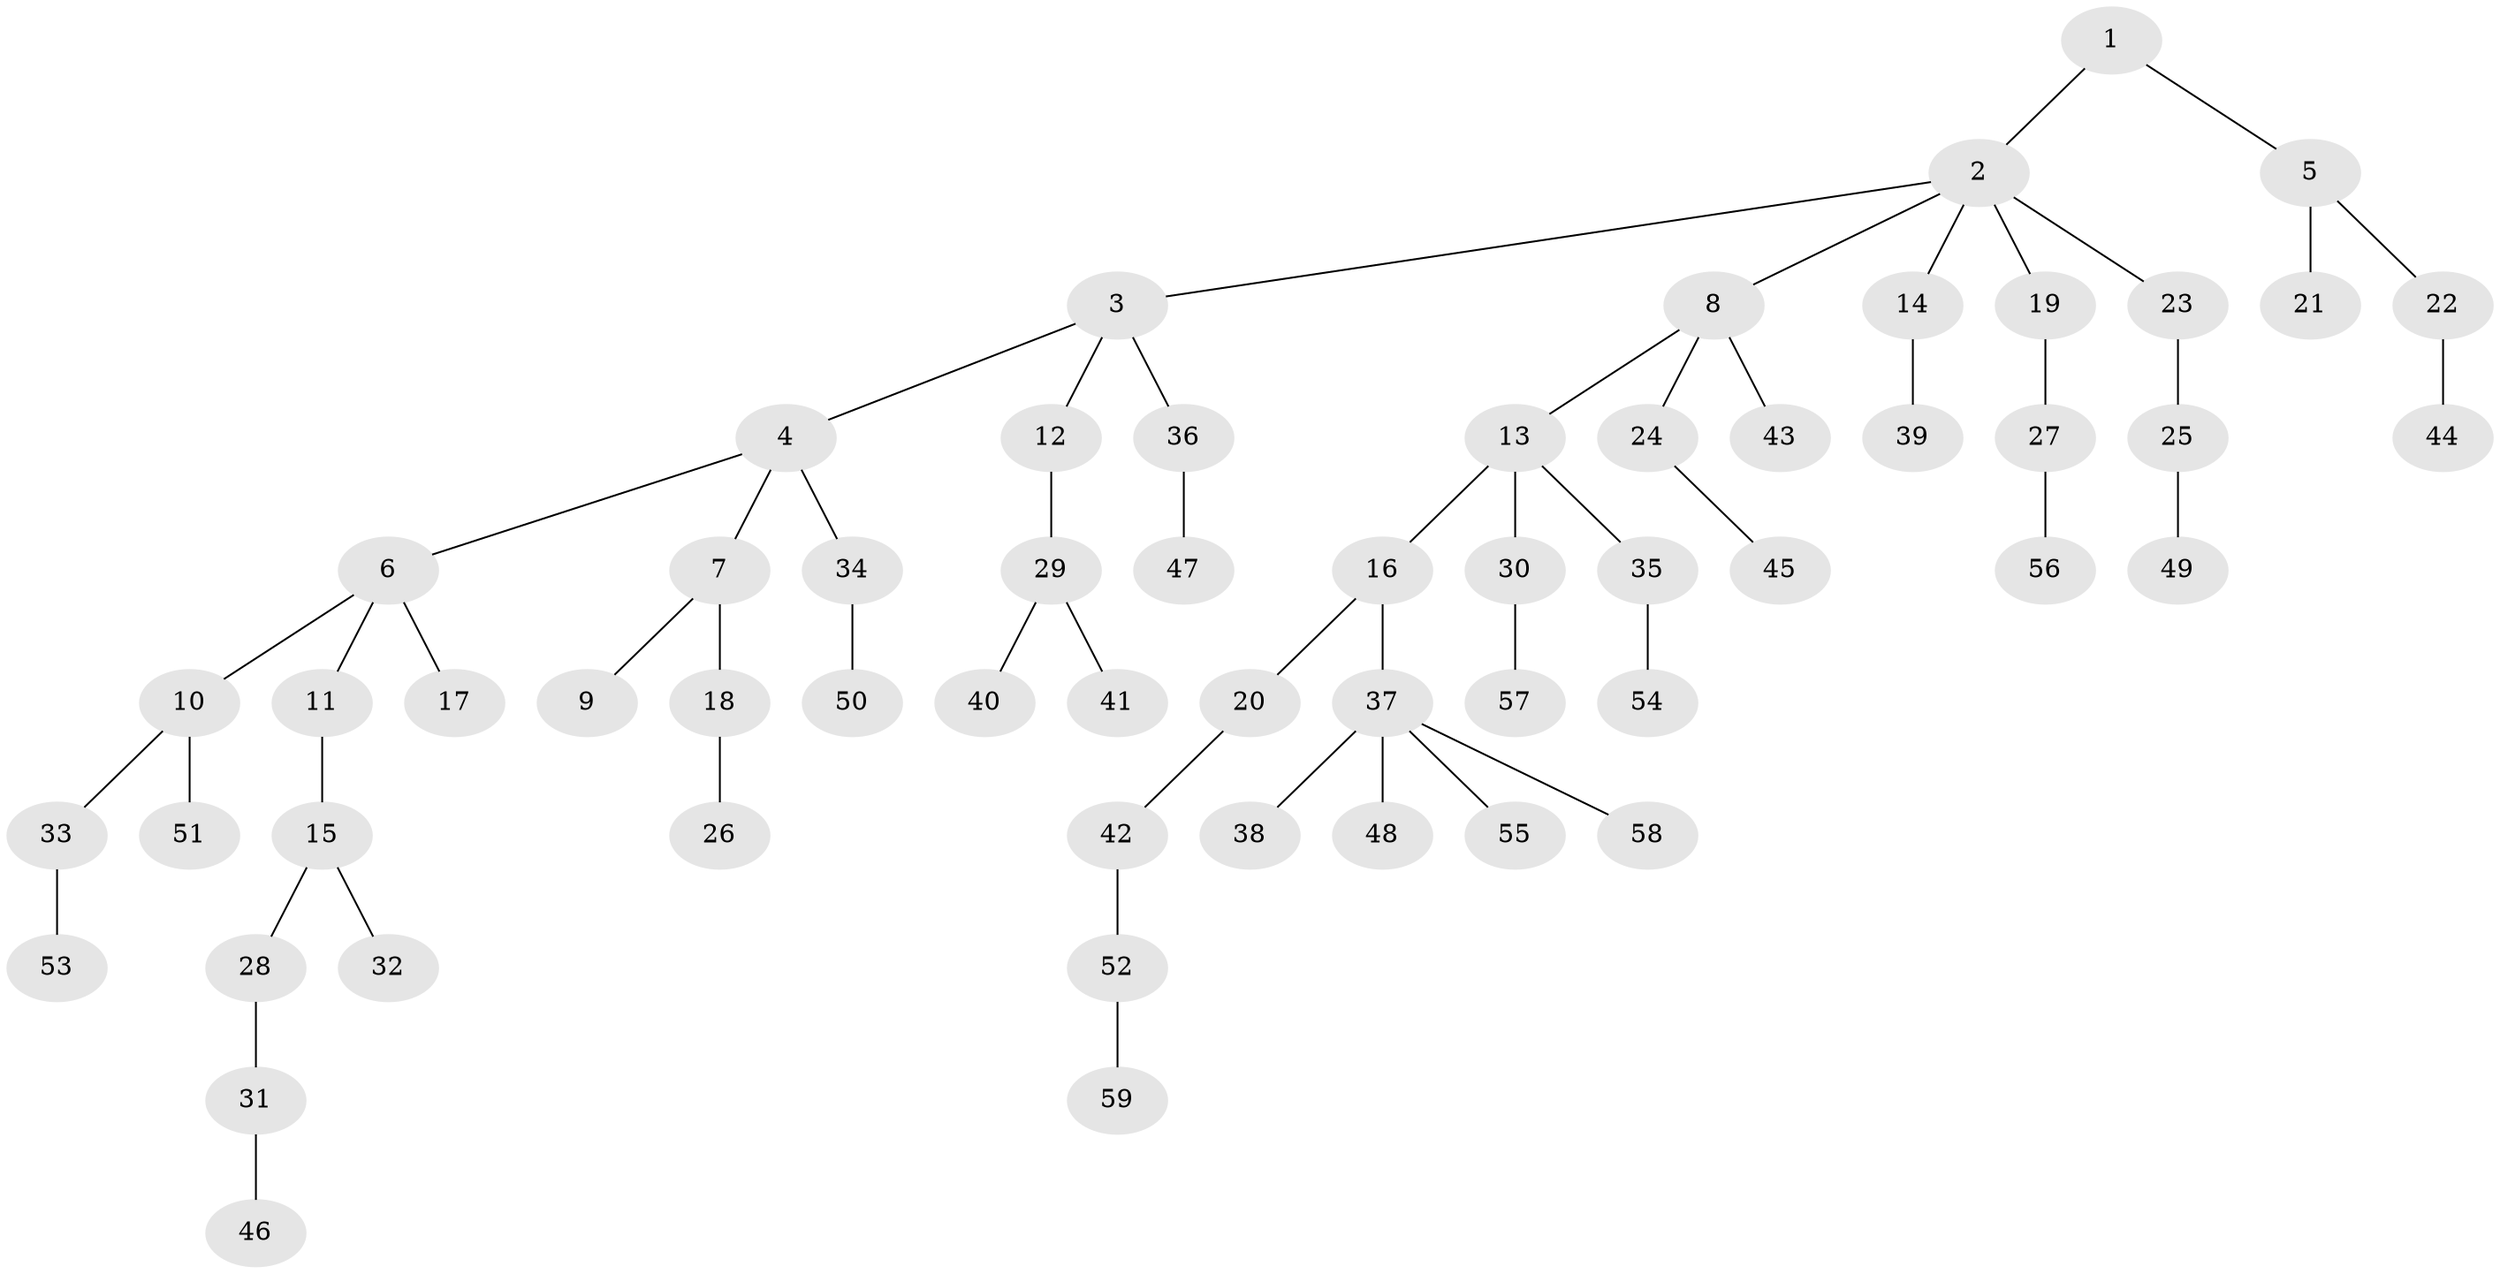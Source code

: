 // Generated by graph-tools (version 1.1) at 2025/11/02/27/25 16:11:28]
// undirected, 59 vertices, 58 edges
graph export_dot {
graph [start="1"]
  node [color=gray90,style=filled];
  1;
  2;
  3;
  4;
  5;
  6;
  7;
  8;
  9;
  10;
  11;
  12;
  13;
  14;
  15;
  16;
  17;
  18;
  19;
  20;
  21;
  22;
  23;
  24;
  25;
  26;
  27;
  28;
  29;
  30;
  31;
  32;
  33;
  34;
  35;
  36;
  37;
  38;
  39;
  40;
  41;
  42;
  43;
  44;
  45;
  46;
  47;
  48;
  49;
  50;
  51;
  52;
  53;
  54;
  55;
  56;
  57;
  58;
  59;
  1 -- 2;
  1 -- 5;
  2 -- 3;
  2 -- 8;
  2 -- 14;
  2 -- 19;
  2 -- 23;
  3 -- 4;
  3 -- 12;
  3 -- 36;
  4 -- 6;
  4 -- 7;
  4 -- 34;
  5 -- 21;
  5 -- 22;
  6 -- 10;
  6 -- 11;
  6 -- 17;
  7 -- 9;
  7 -- 18;
  8 -- 13;
  8 -- 24;
  8 -- 43;
  10 -- 33;
  10 -- 51;
  11 -- 15;
  12 -- 29;
  13 -- 16;
  13 -- 30;
  13 -- 35;
  14 -- 39;
  15 -- 28;
  15 -- 32;
  16 -- 20;
  16 -- 37;
  18 -- 26;
  19 -- 27;
  20 -- 42;
  22 -- 44;
  23 -- 25;
  24 -- 45;
  25 -- 49;
  27 -- 56;
  28 -- 31;
  29 -- 40;
  29 -- 41;
  30 -- 57;
  31 -- 46;
  33 -- 53;
  34 -- 50;
  35 -- 54;
  36 -- 47;
  37 -- 38;
  37 -- 48;
  37 -- 55;
  37 -- 58;
  42 -- 52;
  52 -- 59;
}
